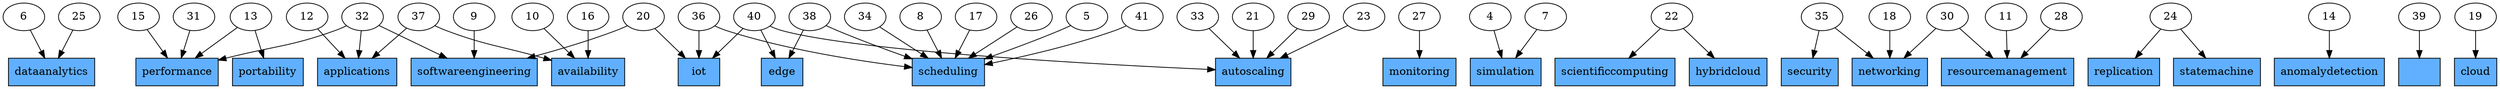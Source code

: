 digraph sldgraph {
overlap=false;
_S55749 -> _S93782;
_S95704 -> _S45243;
_S88970 -> _S46406;
_S24308 -> _S42665;
_S46521 -> _S58534;
_S46521 -> _S31000;
_S18794 -> _S77158;
_S18998 -> _S77158;
_S49613 -> _S62320;
_S96974 -> _S77108;
_S96974 -> _S28161;
_S84824 -> _S77158;
_S28874 -> _S77158;
_S47117 -> _S45243;
_S47117 -> _S92245;
_S47117 -> _S58534;
_S38699 -> _S46513;
_S38699 -> _S78781;
_S98033 -> _S93782;
_S94870 -> _S25640;
_S94870 -> _S33136;
_S44191 -> _S77158;
_S35646 -> _S58534;
_S35646 -> _S77158;
_S22972 -> _S45243;
_S57433 -> _S25640;
_S22743 -> _S83715;
_S22743 -> _S87773;
_S38097 -> _S45243;
_S70130 -> _S25640;
_S34551 -> _S62320;
_S92005 -> _S45243;
_S66879 -> _S77158;
_S64572 -> _S43325;
_S58956 -> _S44010;
_S24549 -> _S81554;
_S27117 -> _S43325;
_S30832 -> _S89304;
_S42062 -> _S77158;
_S42062 -> _S92245;
_S19576 -> _S46406;
_S19576 -> _S81554;
_S81115 -> _S28701;
_S27967 -> _S81554;
_S27967 -> _S25640;
_S27967 -> _S31000;
_S45120 -> _S46513;
_S82049 -> _S31000;
_S16776 -> _S43325;
_S16776 -> _S46513;
_S39590 -> _S46406;
_S47117 [label="40"];
_S88970 [label="16"];
_S64572 [label="11"];
_S81115 [label="19"];
_S45120 [label="18"];
_S35646 [label="36"];
_S45243 [label="autoscaling",shape=box,style=filled,fillcolor="#60b0ff"];
_S43325 [label="resourcemanagement",shape=box,style=filled,fillcolor="#60b0ff"];
_S70130 [label="31"];
_S49613 [label="4"];
_S38699 [label="35"];
_S24308 [label="27"];
_S93782 [label="dataanalytics",shape=box,style=filled,fillcolor="#60b0ff"];
_S33136 [label="portability",shape=box,style=filled,fillcolor="#60b0ff"];
_S94870 [label="13"];
_S89304 [label="",shape=box,style=filled,fillcolor="#60b0ff"];
_S55749 [label="6"];
_S16776 [label="30"];
_S44010 [label="anomalydetection",shape=box,style=filled,fillcolor="#60b0ff"];
_S44191 [label="8"];
_S57433 [label="15"];
_S46406 [label="availability",shape=box,style=filled,fillcolor="#60b0ff"];
_S46521 [label="20"];
_S78781 [label="security",shape=box,style=filled,fillcolor="#60b0ff"];
_S66879 [label="17"];
_S27967 [label="32"];
_S92005 [label="29"];
_S38097 [label="21"];
_S42062 [label="38"];
_S31000 [label="softwareengineering",shape=box,style=filled,fillcolor="#60b0ff"];
_S39590 [label="10"];
_S77108 [label="scientificcomputing",shape=box,style=filled,fillcolor="#60b0ff"];
_S77158 [label="scheduling",shape=box,style=filled,fillcolor="#60b0ff"];
_S25640 [label="performance",shape=box,style=filled,fillcolor="#60b0ff"];
_S34551 [label="7"];
_S28874 [label="34"];
_S62320 [label="simulation",shape=box,style=filled,fillcolor="#60b0ff"];
_S98033 [label="25"];
_S87773 [label="statemachine",shape=box,style=filled,fillcolor="#60b0ff"];
_S18794 [label="26"];
_S82049 [label="9"];
_S22972 [label="33"];
_S83715 [label="replication",shape=box,style=filled,fillcolor="#60b0ff"];
_S24549 [label="12"];
_S84824 [label="41"];
_S95704 [label="23"];
_S18998 [label="5"];
_S28701 [label="cloud",shape=box,style=filled,fillcolor="#60b0ff"];
_S28161 [label="hybridcloud",shape=box,style=filled,fillcolor="#60b0ff"];
_S58956 [label="14"];
_S81554 [label="applications",shape=box,style=filled,fillcolor="#60b0ff"];
_S46513 [label="networking",shape=box,style=filled,fillcolor="#60b0ff"];
_S92245 [label="edge",shape=box,style=filled,fillcolor="#60b0ff"];
_S30832 [label="39"];
_S42665 [label="monitoring",shape=box,style=filled,fillcolor="#60b0ff"];
_S19576 [label="37"];
_S58534 [label="iot",shape=box,style=filled,fillcolor="#60b0ff"];
_S96974 [label="22"];
_S22743 [label="24"];
_S27117 [label="28"];
}
